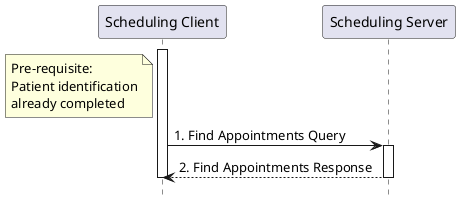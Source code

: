@startuml findappointments-processflow
skinparam svgDimensionStyle false
hide footbox
participant "Scheduling Client" as Client
participant "Scheduling Server" as Server
note left of Client
Pre-requisite: 
Patient identification
already completed
end note
activate "Client"
"Client" -> "Server" : 1. Find Appointments Query
activate "Server"
"Server" --> "Client" : 2. Find Appointments Response
deactivate "Server"
deactivate "Client"
@enduml
